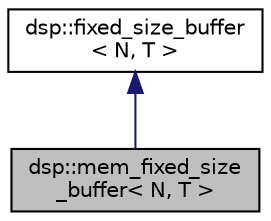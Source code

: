 digraph "dsp::mem_fixed_size_buffer&lt; N, T &gt;"
{
  edge [fontname="Helvetica",fontsize="10",labelfontname="Helvetica",labelfontsize="10"];
  node [fontname="Helvetica",fontsize="10",shape=record];
  Node1 [label="dsp::mem_fixed_size\l_buffer\< N, T \>",height=0.2,width=0.4,color="black", fillcolor="grey75", style="filled", fontcolor="black"];
  Node2 -> Node1 [dir="back",color="midnightblue",fontsize="10",style="solid",fontname="Helvetica"];
  Node2 [label="dsp::fixed_size_buffer\l\< N, T \>",height=0.2,width=0.4,color="black", fillcolor="white", style="filled",URL="$classdsp_1_1fixed__size__buffer.html"];
}
